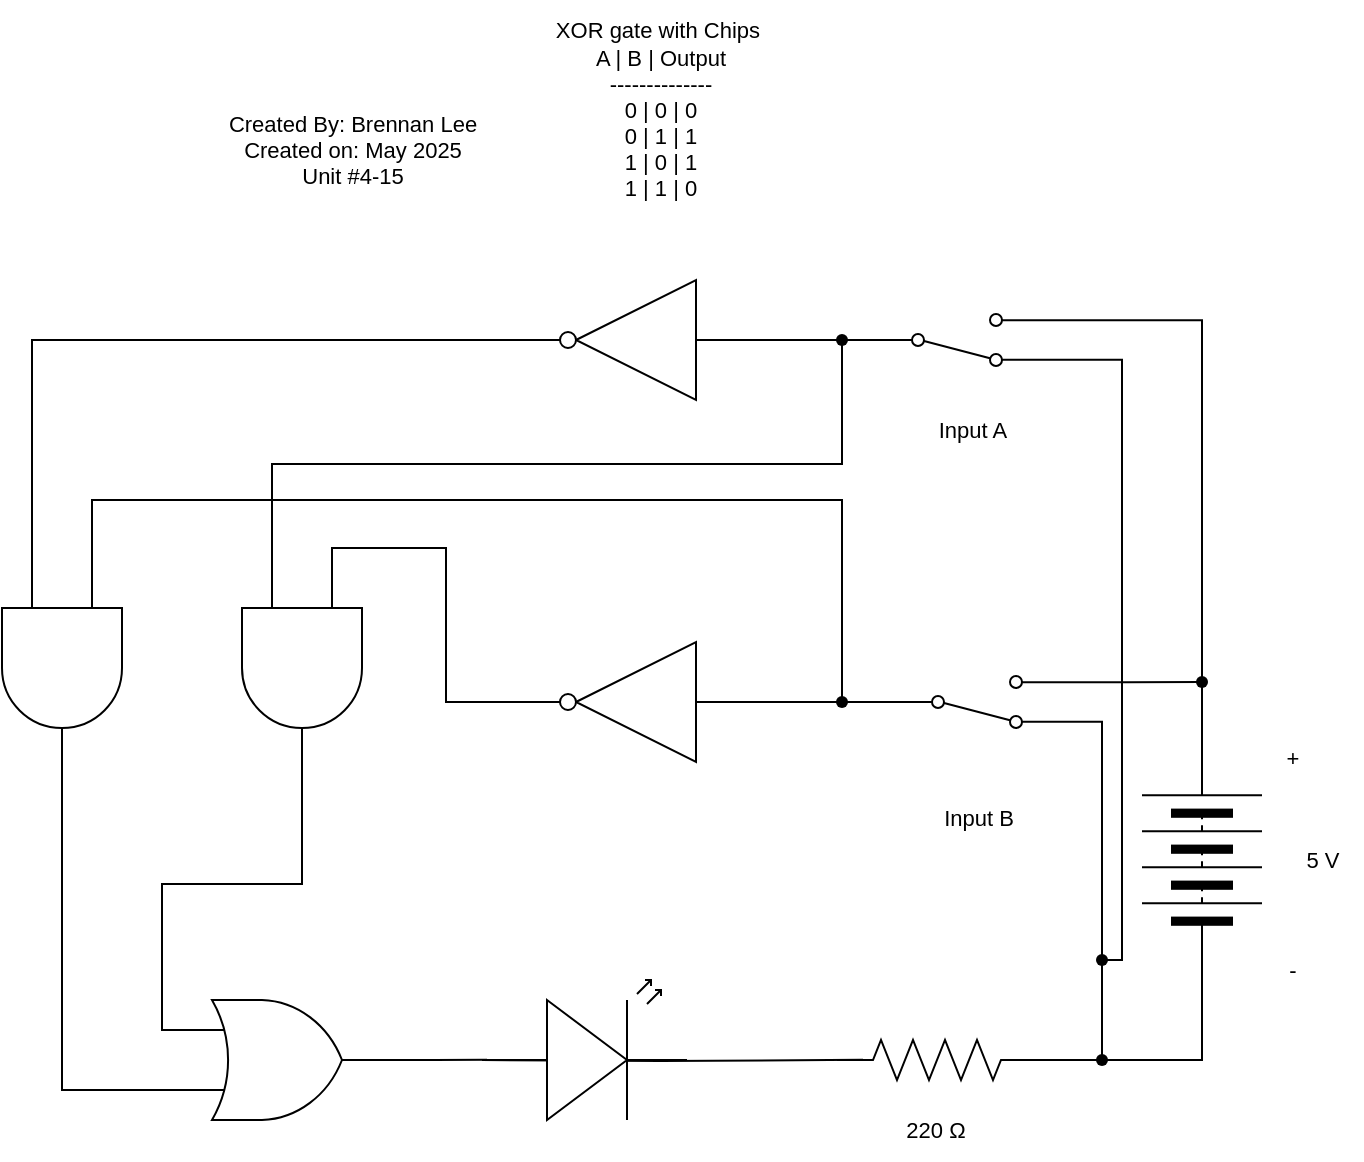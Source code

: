 <mxfile>
    <diagram id="oF-yqyIp47zIUz95h5hz" name="Page-1">
        <mxGraphModel dx="1086" dy="692" grid="1" gridSize="10" guides="1" tooltips="1" connect="1" arrows="1" fold="1" page="1" pageScale="1" pageWidth="827" pageHeight="1169" math="0" shadow="0">
            <root>
                <mxCell id="0"/>
                <mxCell id="1" parent="0"/>
                <mxCell id="39" style="edgeStyle=orthogonalEdgeStyle;shape=connector;rounded=0;html=1;exitX=1;exitY=0.5;exitDx=0;exitDy=0;exitPerimeter=0;entryX=0;entryY=0.5;entryDx=0;entryDy=0;strokeColor=default;align=center;verticalAlign=middle;fontFamily=Helvetica;fontSize=11;fontColor=default;labelBackgroundColor=default;endArrow=none;endFill=0;" edge="1" parent="1" source="2" target="5">
                    <mxGeometry relative="1" as="geometry"/>
                </mxCell>
                <mxCell id="2" value="" style="pointerEvents=1;verticalLabelPosition=bottom;shadow=0;dashed=0;align=center;html=1;verticalAlign=top;shape=mxgraph.electrical.resistors.resistor_2;" vertex="1" parent="1">
                    <mxGeometry x="467.5" y="590" width="100" height="20" as="geometry"/>
                </mxCell>
                <mxCell id="40" style="edgeStyle=orthogonalEdgeStyle;shape=connector;rounded=0;html=1;exitX=1;exitY=0.5;exitDx=0;exitDy=0;entryX=1;entryY=0.12;entryDx=0;entryDy=0;strokeColor=default;align=center;verticalAlign=middle;fontFamily=Helvetica;fontSize=11;fontColor=default;labelBackgroundColor=default;endArrow=none;endFill=0;" edge="1" parent="1" source="5" target="30">
                    <mxGeometry relative="1" as="geometry"/>
                </mxCell>
                <mxCell id="5" value="" style="pointerEvents=1;verticalLabelPosition=bottom;shadow=0;dashed=0;align=center;html=1;verticalAlign=top;shape=mxgraph.electrical.miscellaneous.batteryStack;rotation=-90;" vertex="1" parent="1">
                    <mxGeometry x="600" y="470" width="100" height="60" as="geometry"/>
                </mxCell>
                <mxCell id="6" style="edgeStyle=orthogonalEdgeStyle;shape=connector;rounded=0;html=1;exitX=1;exitY=0.57;exitDx=0;exitDy=0;exitPerimeter=0;entryX=0.13;entryY=0.495;entryDx=0;entryDy=0;entryPerimeter=0;strokeColor=default;align=center;verticalAlign=middle;fontFamily=Helvetica;fontSize=11;fontColor=default;labelBackgroundColor=default;endArrow=none;endFill=0;" edge="1" parent="1" target="2">
                    <mxGeometry relative="1" as="geometry">
                        <mxPoint x="290" y="600" as="sourcePoint"/>
                    </mxGeometry>
                </mxCell>
                <mxCell id="9" value="5 V" style="text;html=1;align=center;verticalAlign=middle;resizable=0;points=[];autosize=1;strokeColor=none;fillColor=none;fontFamily=Helvetica;fontSize=11;fontColor=default;labelBackgroundColor=default;" vertex="1" parent="1">
                    <mxGeometry x="690" y="485" width="40" height="30" as="geometry"/>
                </mxCell>
                <mxCell id="10" value="+" style="text;html=1;align=center;verticalAlign=middle;resizable=0;points=[];autosize=1;strokeColor=none;fillColor=none;fontFamily=Helvetica;fontSize=11;fontColor=default;labelBackgroundColor=default;" vertex="1" parent="1">
                    <mxGeometry x="680" y="434" width="30" height="30" as="geometry"/>
                </mxCell>
                <mxCell id="11" value="-" style="text;html=1;align=center;verticalAlign=middle;resizable=0;points=[];autosize=1;strokeColor=none;fillColor=none;fontFamily=Helvetica;fontSize=11;fontColor=default;labelBackgroundColor=default;" vertex="1" parent="1">
                    <mxGeometry x="680" y="540" width="30" height="30" as="geometry"/>
                </mxCell>
                <mxCell id="51" style="edgeStyle=orthogonalEdgeStyle;shape=connector;rounded=0;html=1;exitDx=0;exitDy=0;strokeColor=default;align=center;verticalAlign=middle;fontFamily=Helvetica;fontSize=11;fontColor=default;labelBackgroundColor=default;endArrow=none;endFill=0;" edge="1" parent="1" source="56">
                    <mxGeometry relative="1" as="geometry">
                        <mxPoint x="600" y="600" as="targetPoint"/>
                    </mxGeometry>
                </mxCell>
                <mxCell id="53" style="edgeStyle=orthogonalEdgeStyle;shape=connector;rounded=0;html=1;exitX=1;exitY=0.12;exitDx=0;exitDy=0;strokeColor=default;align=center;verticalAlign=middle;fontFamily=Helvetica;fontSize=11;fontColor=default;labelBackgroundColor=default;endArrow=none;endFill=0;" edge="1" parent="1" source="13">
                    <mxGeometry relative="1" as="geometry">
                        <mxPoint x="650" y="411" as="targetPoint"/>
                    </mxGeometry>
                </mxCell>
                <mxCell id="13" value="" style="html=1;shape=mxgraph.electrical.electro-mechanical.twoWaySwitch;aspect=fixed;elSwitchState=2;flipH=0;flipV=1;" vertex="1" parent="1">
                    <mxGeometry x="500" y="408" width="75" height="26" as="geometry"/>
                </mxCell>
                <mxCell id="17" value="Input B" style="text;html=1;align=center;verticalAlign=middle;resizable=0;points=[];autosize=1;strokeColor=none;fillColor=none;fontFamily=Helvetica;fontSize=11;fontColor=default;labelBackgroundColor=default;" vertex="1" parent="1">
                    <mxGeometry x="507.5" y="464" width="60" height="30" as="geometry"/>
                </mxCell>
                <mxCell id="19" value="" style="verticalLabelPosition=bottom;shadow=0;dashed=0;align=center;html=1;verticalAlign=top;shape=mxgraph.electrical.opto_electronics.led_2;pointerEvents=1;fontFamily=Helvetica;fontSize=11;fontColor=default;labelBackgroundColor=default;" vertex="1" parent="1">
                    <mxGeometry x="292.5" y="560" width="100" height="70" as="geometry"/>
                </mxCell>
                <mxCell id="20" value="Input A" style="text;html=1;align=center;verticalAlign=middle;resizable=0;points=[];autosize=1;strokeColor=none;fillColor=none;fontFamily=Helvetica;fontSize=11;fontColor=default;labelBackgroundColor=default;" vertex="1" parent="1">
                    <mxGeometry x="505" y="270" width="60" height="30" as="geometry"/>
                </mxCell>
                <mxCell id="43" style="edgeStyle=orthogonalEdgeStyle;shape=connector;rounded=0;html=1;exitX=0;exitY=0.5;exitDx=0;exitDy=0;exitPerimeter=0;entryX=0;entryY=0.5;entryDx=0;entryDy=0;strokeColor=default;align=center;verticalAlign=middle;fontFamily=Helvetica;fontSize=11;fontColor=default;labelBackgroundColor=default;endArrow=none;endFill=0;" edge="1" parent="1" source="26" target="13">
                    <mxGeometry relative="1" as="geometry"/>
                </mxCell>
                <mxCell id="26" value="" style="verticalLabelPosition=bottom;shadow=0;dashed=0;align=center;html=1;verticalAlign=top;shape=mxgraph.electrical.logic_gates.inverter_2;rotation=-180;" vertex="1" parent="1">
                    <mxGeometry x="314" y="391" width="100" height="60" as="geometry"/>
                </mxCell>
                <mxCell id="58" style="edgeStyle=orthogonalEdgeStyle;shape=connector;rounded=0;html=1;exitX=1;exitY=0.88;exitDx=0;exitDy=0;strokeColor=default;align=center;verticalAlign=middle;fontFamily=Helvetica;fontSize=11;fontColor=default;labelBackgroundColor=default;endArrow=none;endFill=0;" edge="1" parent="1" source="30" target="56">
                    <mxGeometry relative="1" as="geometry">
                        <Array as="points">
                            <mxPoint x="610" y="250"/>
                            <mxPoint x="610" y="550"/>
                        </Array>
                    </mxGeometry>
                </mxCell>
                <mxCell id="30" value="" style="html=1;shape=mxgraph.electrical.electro-mechanical.twoWaySwitch;aspect=fixed;elSwitchState=2;flipH=0;flipV=1;" vertex="1" parent="1">
                    <mxGeometry x="490" y="227" width="75" height="26" as="geometry"/>
                </mxCell>
                <mxCell id="42" style="edgeStyle=orthogonalEdgeStyle;shape=connector;rounded=0;html=1;exitX=0;exitY=0.5;exitDx=0;exitDy=0;exitPerimeter=0;entryX=0;entryY=0.5;entryDx=0;entryDy=0;strokeColor=default;align=center;verticalAlign=middle;fontFamily=Helvetica;fontSize=11;fontColor=default;labelBackgroundColor=default;endArrow=none;endFill=0;" edge="1" parent="1" source="34" target="30">
                    <mxGeometry relative="1" as="geometry"/>
                </mxCell>
                <mxCell id="34" value="" style="verticalLabelPosition=bottom;shadow=0;dashed=0;align=center;html=1;verticalAlign=top;shape=mxgraph.electrical.logic_gates.inverter_2;rotation=-180;" vertex="1" parent="1">
                    <mxGeometry x="314" y="210" width="100" height="60" as="geometry"/>
                </mxCell>
                <mxCell id="35" value="" style="verticalLabelPosition=bottom;shadow=0;dashed=0;align=center;html=1;verticalAlign=top;shape=mxgraph.electrical.logic_gates.logic_gate;operation=or;rotation=0;" vertex="1" parent="1">
                    <mxGeometry x="140" y="570" width="100" height="60" as="geometry"/>
                </mxCell>
                <mxCell id="49" style="edgeStyle=orthogonalEdgeStyle;shape=connector;rounded=0;html=1;exitX=0;exitY=0.25;exitDx=0;exitDy=0;exitPerimeter=0;strokeColor=default;align=center;verticalAlign=middle;fontFamily=Helvetica;fontSize=11;fontColor=default;labelBackgroundColor=default;endArrow=none;endFill=0;" edge="1" parent="1" source="36" target="48">
                    <mxGeometry relative="1" as="geometry">
                        <Array as="points">
                            <mxPoint x="95" y="320"/>
                            <mxPoint x="470" y="320"/>
                        </Array>
                    </mxGeometry>
                </mxCell>
                <mxCell id="36" value="" style="verticalLabelPosition=bottom;shadow=0;dashed=0;align=center;html=1;verticalAlign=top;shape=mxgraph.electrical.logic_gates.logic_gate;operation=and;rotation=90;" vertex="1" parent="1">
                    <mxGeometry x="30" y="374" width="100" height="60" as="geometry"/>
                </mxCell>
                <mxCell id="37" value="" style="verticalLabelPosition=bottom;shadow=0;dashed=0;align=center;html=1;verticalAlign=top;shape=mxgraph.electrical.logic_gates.logic_gate;operation=and;rotation=90;" vertex="1" parent="1">
                    <mxGeometry x="150" y="374" width="100" height="60" as="geometry"/>
                </mxCell>
                <mxCell id="38" style="edgeStyle=orthogonalEdgeStyle;shape=connector;rounded=0;html=1;exitX=1;exitY=0.5;exitDx=0;exitDy=0;exitPerimeter=0;entryX=0;entryY=0.57;entryDx=0;entryDy=0;entryPerimeter=0;strokeColor=default;align=center;verticalAlign=middle;fontFamily=Helvetica;fontSize=11;fontColor=default;labelBackgroundColor=default;endArrow=none;endFill=0;" edge="1" parent="1" source="35" target="19">
                    <mxGeometry relative="1" as="geometry"/>
                </mxCell>
                <mxCell id="44" style="edgeStyle=orthogonalEdgeStyle;shape=connector;rounded=0;html=1;exitX=1;exitY=0.5;exitDx=0;exitDy=0;exitPerimeter=0;entryX=0;entryY=0.25;entryDx=0;entryDy=0;entryPerimeter=0;strokeColor=default;align=center;verticalAlign=middle;fontFamily=Helvetica;fontSize=11;fontColor=default;labelBackgroundColor=default;endArrow=none;endFill=0;" edge="1" parent="1" source="26" target="37">
                    <mxGeometry relative="1" as="geometry"/>
                </mxCell>
                <mxCell id="47" value="" style="edgeStyle=orthogonalEdgeStyle;shape=connector;rounded=0;html=1;exitX=0;exitY=0.75;exitDx=0;exitDy=0;exitPerimeter=0;strokeColor=default;align=center;verticalAlign=middle;fontFamily=Helvetica;fontSize=11;fontColor=default;labelBackgroundColor=default;endArrow=none;endFill=0;" edge="1" parent="1" source="37" target="46">
                    <mxGeometry relative="1" as="geometry">
                        <mxPoint x="470" y="240" as="targetPoint"/>
                        <mxPoint x="185" y="354" as="sourcePoint"/>
                        <Array as="points"/>
                    </mxGeometry>
                </mxCell>
                <mxCell id="46" value="" style="shape=waypoint;sketch=0;size=6;pointerEvents=1;points=[];fillColor=none;resizable=0;rotatable=0;perimeter=centerPerimeter;snapToPoint=1;fontFamily=Helvetica;fontSize=11;fontColor=default;labelBackgroundColor=default;" vertex="1" parent="1">
                    <mxGeometry x="460" y="230" width="20" height="20" as="geometry"/>
                </mxCell>
                <mxCell id="48" value="" style="shape=waypoint;sketch=0;size=6;pointerEvents=1;points=[];fillColor=none;resizable=0;rotatable=0;perimeter=centerPerimeter;snapToPoint=1;fontFamily=Helvetica;fontSize=11;fontColor=default;labelBackgroundColor=default;" vertex="1" parent="1">
                    <mxGeometry x="460" y="411" width="20" height="20" as="geometry"/>
                </mxCell>
                <mxCell id="50" style="edgeStyle=orthogonalEdgeStyle;shape=connector;rounded=0;html=1;exitX=0;exitY=0.75;exitDx=0;exitDy=0;exitPerimeter=0;entryX=1;entryY=0.5;entryDx=0;entryDy=0;entryPerimeter=0;strokeColor=default;align=center;verticalAlign=middle;fontFamily=Helvetica;fontSize=11;fontColor=default;labelBackgroundColor=default;endArrow=none;endFill=0;" edge="1" parent="1" source="36" target="34">
                    <mxGeometry relative="1" as="geometry"/>
                </mxCell>
                <mxCell id="52" value="" style="shape=waypoint;sketch=0;size=6;pointerEvents=1;points=[];fillColor=none;resizable=0;rotatable=0;perimeter=centerPerimeter;snapToPoint=1;fontFamily=Helvetica;fontSize=11;fontColor=default;labelBackgroundColor=default;" vertex="1" parent="1">
                    <mxGeometry x="590" y="590" width="20" height="20" as="geometry"/>
                </mxCell>
                <mxCell id="54" value="" style="shape=waypoint;sketch=0;size=6;pointerEvents=1;points=[];fillColor=none;resizable=0;rotatable=0;perimeter=centerPerimeter;snapToPoint=1;fontFamily=Helvetica;fontSize=11;fontColor=default;labelBackgroundColor=default;" vertex="1" parent="1">
                    <mxGeometry x="640" y="401" width="20" height="20" as="geometry"/>
                </mxCell>
                <mxCell id="57" value="" style="edgeStyle=orthogonalEdgeStyle;shape=connector;rounded=0;html=1;exitX=1;exitY=0.88;exitDx=0;exitDy=0;strokeColor=default;align=center;verticalAlign=middle;fontFamily=Helvetica;fontSize=11;fontColor=default;labelBackgroundColor=default;endArrow=none;endFill=0;" edge="1" parent="1" source="13" target="56">
                    <mxGeometry relative="1" as="geometry">
                        <mxPoint x="600" y="600" as="targetPoint"/>
                        <mxPoint x="575" y="431" as="sourcePoint"/>
                    </mxGeometry>
                </mxCell>
                <mxCell id="56" value="" style="shape=waypoint;sketch=0;size=6;pointerEvents=1;points=[];fillColor=none;resizable=0;rotatable=0;perimeter=centerPerimeter;snapToPoint=1;fontFamily=Helvetica;fontSize=11;fontColor=default;labelBackgroundColor=default;" vertex="1" parent="1">
                    <mxGeometry x="590" y="540" width="20" height="20" as="geometry"/>
                </mxCell>
                <mxCell id="59" style="edgeStyle=orthogonalEdgeStyle;shape=connector;rounded=0;html=1;exitX=1;exitY=0.5;exitDx=0;exitDy=0;exitPerimeter=0;entryX=0;entryY=0.25;entryDx=0;entryDy=0;entryPerimeter=0;strokeColor=default;align=center;verticalAlign=middle;fontFamily=Helvetica;fontSize=11;fontColor=default;labelBackgroundColor=default;endArrow=none;endFill=0;" edge="1" parent="1" source="37" target="35">
                    <mxGeometry relative="1" as="geometry"/>
                </mxCell>
                <mxCell id="60" style="edgeStyle=orthogonalEdgeStyle;shape=connector;rounded=0;html=1;exitX=1;exitY=0.5;exitDx=0;exitDy=0;exitPerimeter=0;entryX=0;entryY=0.75;entryDx=0;entryDy=0;entryPerimeter=0;strokeColor=default;align=center;verticalAlign=middle;fontFamily=Helvetica;fontSize=11;fontColor=default;labelBackgroundColor=default;endArrow=none;endFill=0;" edge="1" parent="1" source="36" target="35">
                    <mxGeometry relative="1" as="geometry"/>
                </mxCell>
                <mxCell id="61" value="220&amp;nbsp;Ω&amp;nbsp;" style="text;html=1;align=center;verticalAlign=middle;resizable=0;points=[];autosize=1;strokeColor=none;fillColor=none;fontFamily=Helvetica;fontSize=11;fontColor=default;labelBackgroundColor=default;" vertex="1" parent="1">
                    <mxGeometry x="487.5" y="620" width="60" height="30" as="geometry"/>
                </mxCell>
                <mxCell id="62" value="&lt;div&gt;&lt;font style=&quot;color: light-dark(rgb(0, 0, 0), rgb(255, 255, 255));&quot;&gt;XOR gate with Chips&amp;nbsp;&lt;/font&gt;&lt;/div&gt;&lt;div&gt;&lt;font style=&quot;color: light-dark(rgb(0, 0, 0), rgb(255, 255, 255));&quot;&gt;A | B | Output&lt;/font&gt;&lt;/div&gt;&lt;div&gt;&lt;font style=&quot;color: light-dark(rgb(0, 0, 0), rgb(255, 255, 255));&quot;&gt;--------------&lt;/font&gt;&lt;/div&gt;&lt;div&gt;&lt;font style=&quot;color: light-dark(rgb(0, 0, 0), rgb(255, 255, 255));&quot;&gt;0 | 0 | 0&lt;/font&gt;&lt;/div&gt;&lt;div&gt;&lt;font style=&quot;color: light-dark(rgb(0, 0, 0), rgb(255, 255, 255));&quot;&gt;0 | 1 | 1&lt;/font&gt;&lt;/div&gt;&lt;div&gt;&lt;font style=&quot;color: light-dark(rgb(0, 0, 0), rgb(255, 255, 255));&quot;&gt;1 | 0 | 1&lt;/font&gt;&lt;/div&gt;&lt;div&gt;&lt;font style=&quot;color: light-dark(rgb(0, 0, 0), rgb(255, 255, 255));&quot;&gt;1 | 1 | 0&lt;/font&gt;&lt;/div&gt;" style="text;html=1;align=center;verticalAlign=middle;resizable=0;points=[];autosize=1;strokeColor=none;fillColor=none;fontFamily=Helvetica;fontSize=11;fontColor=default;labelBackgroundColor=default;" vertex="1" parent="1">
                    <mxGeometry x="314" y="70" width="130" height="110" as="geometry"/>
                </mxCell>
                <mxCell id="63" value="&lt;div&gt;&lt;font style=&quot;color: light-dark(rgb(0, 0, 0), rgb(255, 255, 255));&quot;&gt;Created By: Brennan Lee&lt;/font&gt;&lt;/div&gt;&lt;div&gt;&lt;font style=&quot;color: light-dark(rgb(0, 0, 0), rgb(255, 255, 255));&quot;&gt;Created on: May 2025&lt;/font&gt;&lt;/div&gt;&lt;div&gt;&lt;font style=&quot;color: light-dark(rgb(0, 0, 0), rgb(255, 255, 255));&quot;&gt;Unit #4-15&lt;/font&gt;&lt;/div&gt;" style="text;html=1;align=center;verticalAlign=middle;resizable=0;points=[];autosize=1;strokeColor=none;fillColor=none;fontFamily=Helvetica;fontSize=11;fontColor=default;labelBackgroundColor=default;" vertex="1" parent="1">
                    <mxGeometry x="150" y="120" width="150" height="50" as="geometry"/>
                </mxCell>
            </root>
        </mxGraphModel>
    </diagram>
</mxfile>
